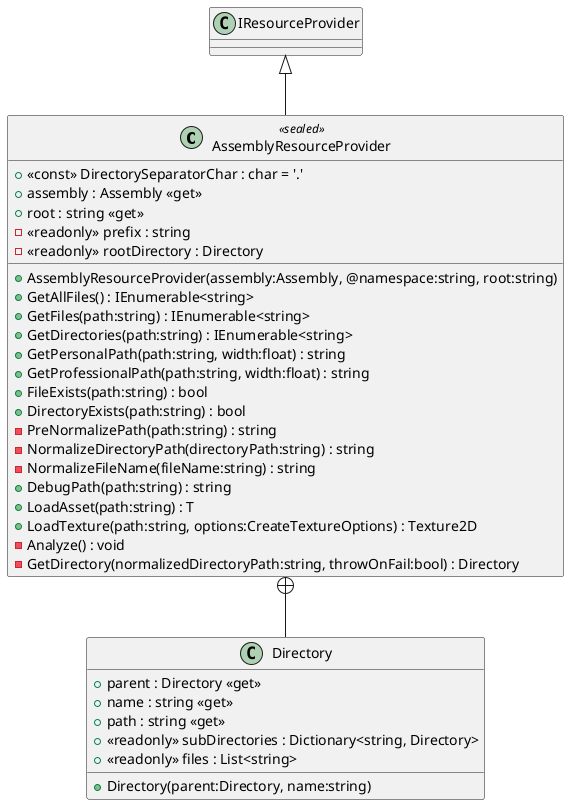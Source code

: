 @startuml
class AssemblyResourceProvider <<sealed>> {
    + <<const>> DirectorySeparatorChar : char = '.'
    + assembly : Assembly <<get>>
    + root : string <<get>>
    - <<readonly>> prefix : string
    + AssemblyResourceProvider(assembly:Assembly, @namespace:string, root:string)
    + GetAllFiles() : IEnumerable<string>
    + GetFiles(path:string) : IEnumerable<string>
    + GetDirectories(path:string) : IEnumerable<string>
    + GetPersonalPath(path:string, width:float) : string
    + GetProfessionalPath(path:string, width:float) : string
    + FileExists(path:string) : bool
    + DirectoryExists(path:string) : bool
    - PreNormalizePath(path:string) : string
    - NormalizeDirectoryPath(directoryPath:string) : string
    - NormalizeFileName(fileName:string) : string
    + DebugPath(path:string) : string
    + LoadAsset(path:string) : T
    + LoadTexture(path:string, options:CreateTextureOptions) : Texture2D
    - Analyze() : void
    - GetDirectory(normalizedDirectoryPath:string, throwOnFail:bool) : Directory
    - <<readonly>> rootDirectory : Directory
}
class Directory {
    + parent : Directory <<get>>
    + name : string <<get>>
    + path : string <<get>>
    + <<readonly>> subDirectories : Dictionary<string, Directory>
    + <<readonly>> files : List<string>
    + Directory(parent:Directory, name:string)
}
IResourceProvider <|-- AssemblyResourceProvider
AssemblyResourceProvider +-- Directory
@enduml
